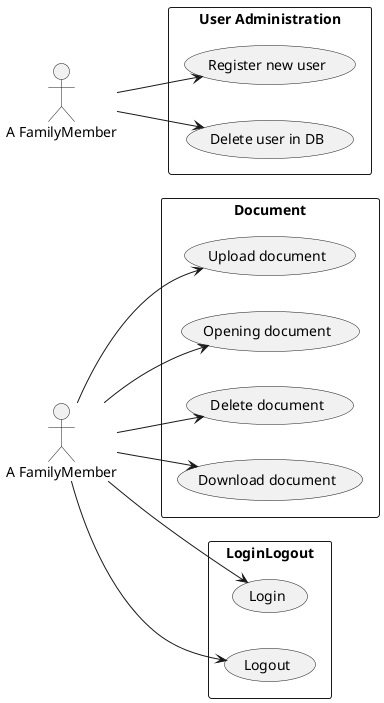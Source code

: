 @startuml use-case.puml

left to right direction

skinparam Shadowing false
skinparam PackageStyle rectangle

actor "A FamilyMember" as user
actor "A FamilyMember" as admin

package "Document"{
usecase "Upload document" as UC1
usecase "Opening document" as UC2
usecase "Delete document" as UC3
usecase "Download document" as UC4
}

package "LoginLogout"{
usecase "Login" as UC5
usecase "Logout" as UC6
}

package "User Administration"{
usecase "Register new user" as UC7
usecase "Delete user in DB" as UC8
}

user --> UC1
user --> UC2
user --> UC3
user --> UC4
user --> UC5
user --> UC6

admin --> UC7
admin --> UC8

@enduml